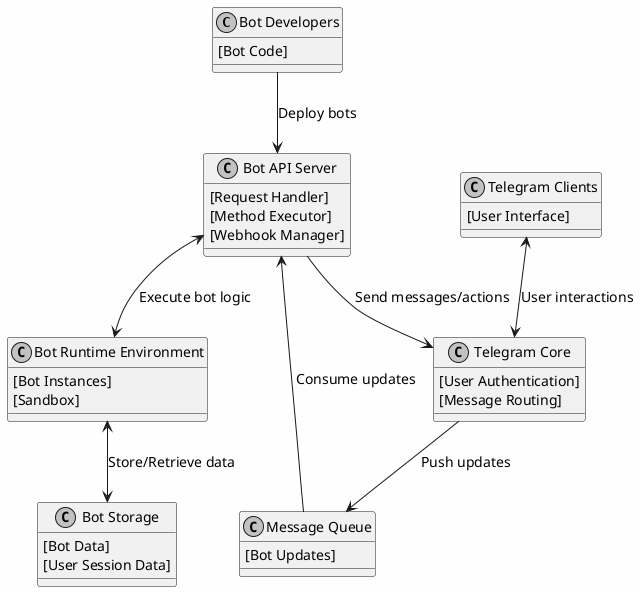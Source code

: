@startuml Telegram_Bot_Platform_Architecture
!define RECTANGLE class

skinparam backgroundColor #FEFEFE
skinparam handwritten false
skinparam monochrome true
skinparam packageStyle rectangle
skinparam defaultFontName Arial
skinparam defaultFontSize 14

RECTANGLE "Bot Developers" {
    [Bot Code]
}

RECTANGLE "Telegram Clients" {
    [User Interface]
}

RECTANGLE "Bot API Server" {
    [Request Handler]
    [Method Executor]
    [Webhook Manager]
}

RECTANGLE "Bot Runtime Environment" {
    [Bot Instances]
    [Sandbox]
}

RECTANGLE "Bot Storage" {
    [Bot Data]
    [User Session Data]
}

RECTANGLE "Message Queue" {
    [Bot Updates]
}

RECTANGLE "Telegram Core" {
    [User Authentication]
    [Message Routing]
}

"Bot Developers" --> "Bot API Server" : Deploy bots
"Telegram Clients" <--> "Telegram Core" : User interactions
"Telegram Core" --> "Message Queue" : Push updates
"Bot API Server" <-- "Message Queue" : Consume updates
"Bot API Server" <--> "Bot Runtime Environment" : Execute bot logic
"Bot Runtime Environment" <--> "Bot Storage" : Store/Retrieve data
"Bot API Server" --> "Telegram Core" : Send messages/actions

@enduml
